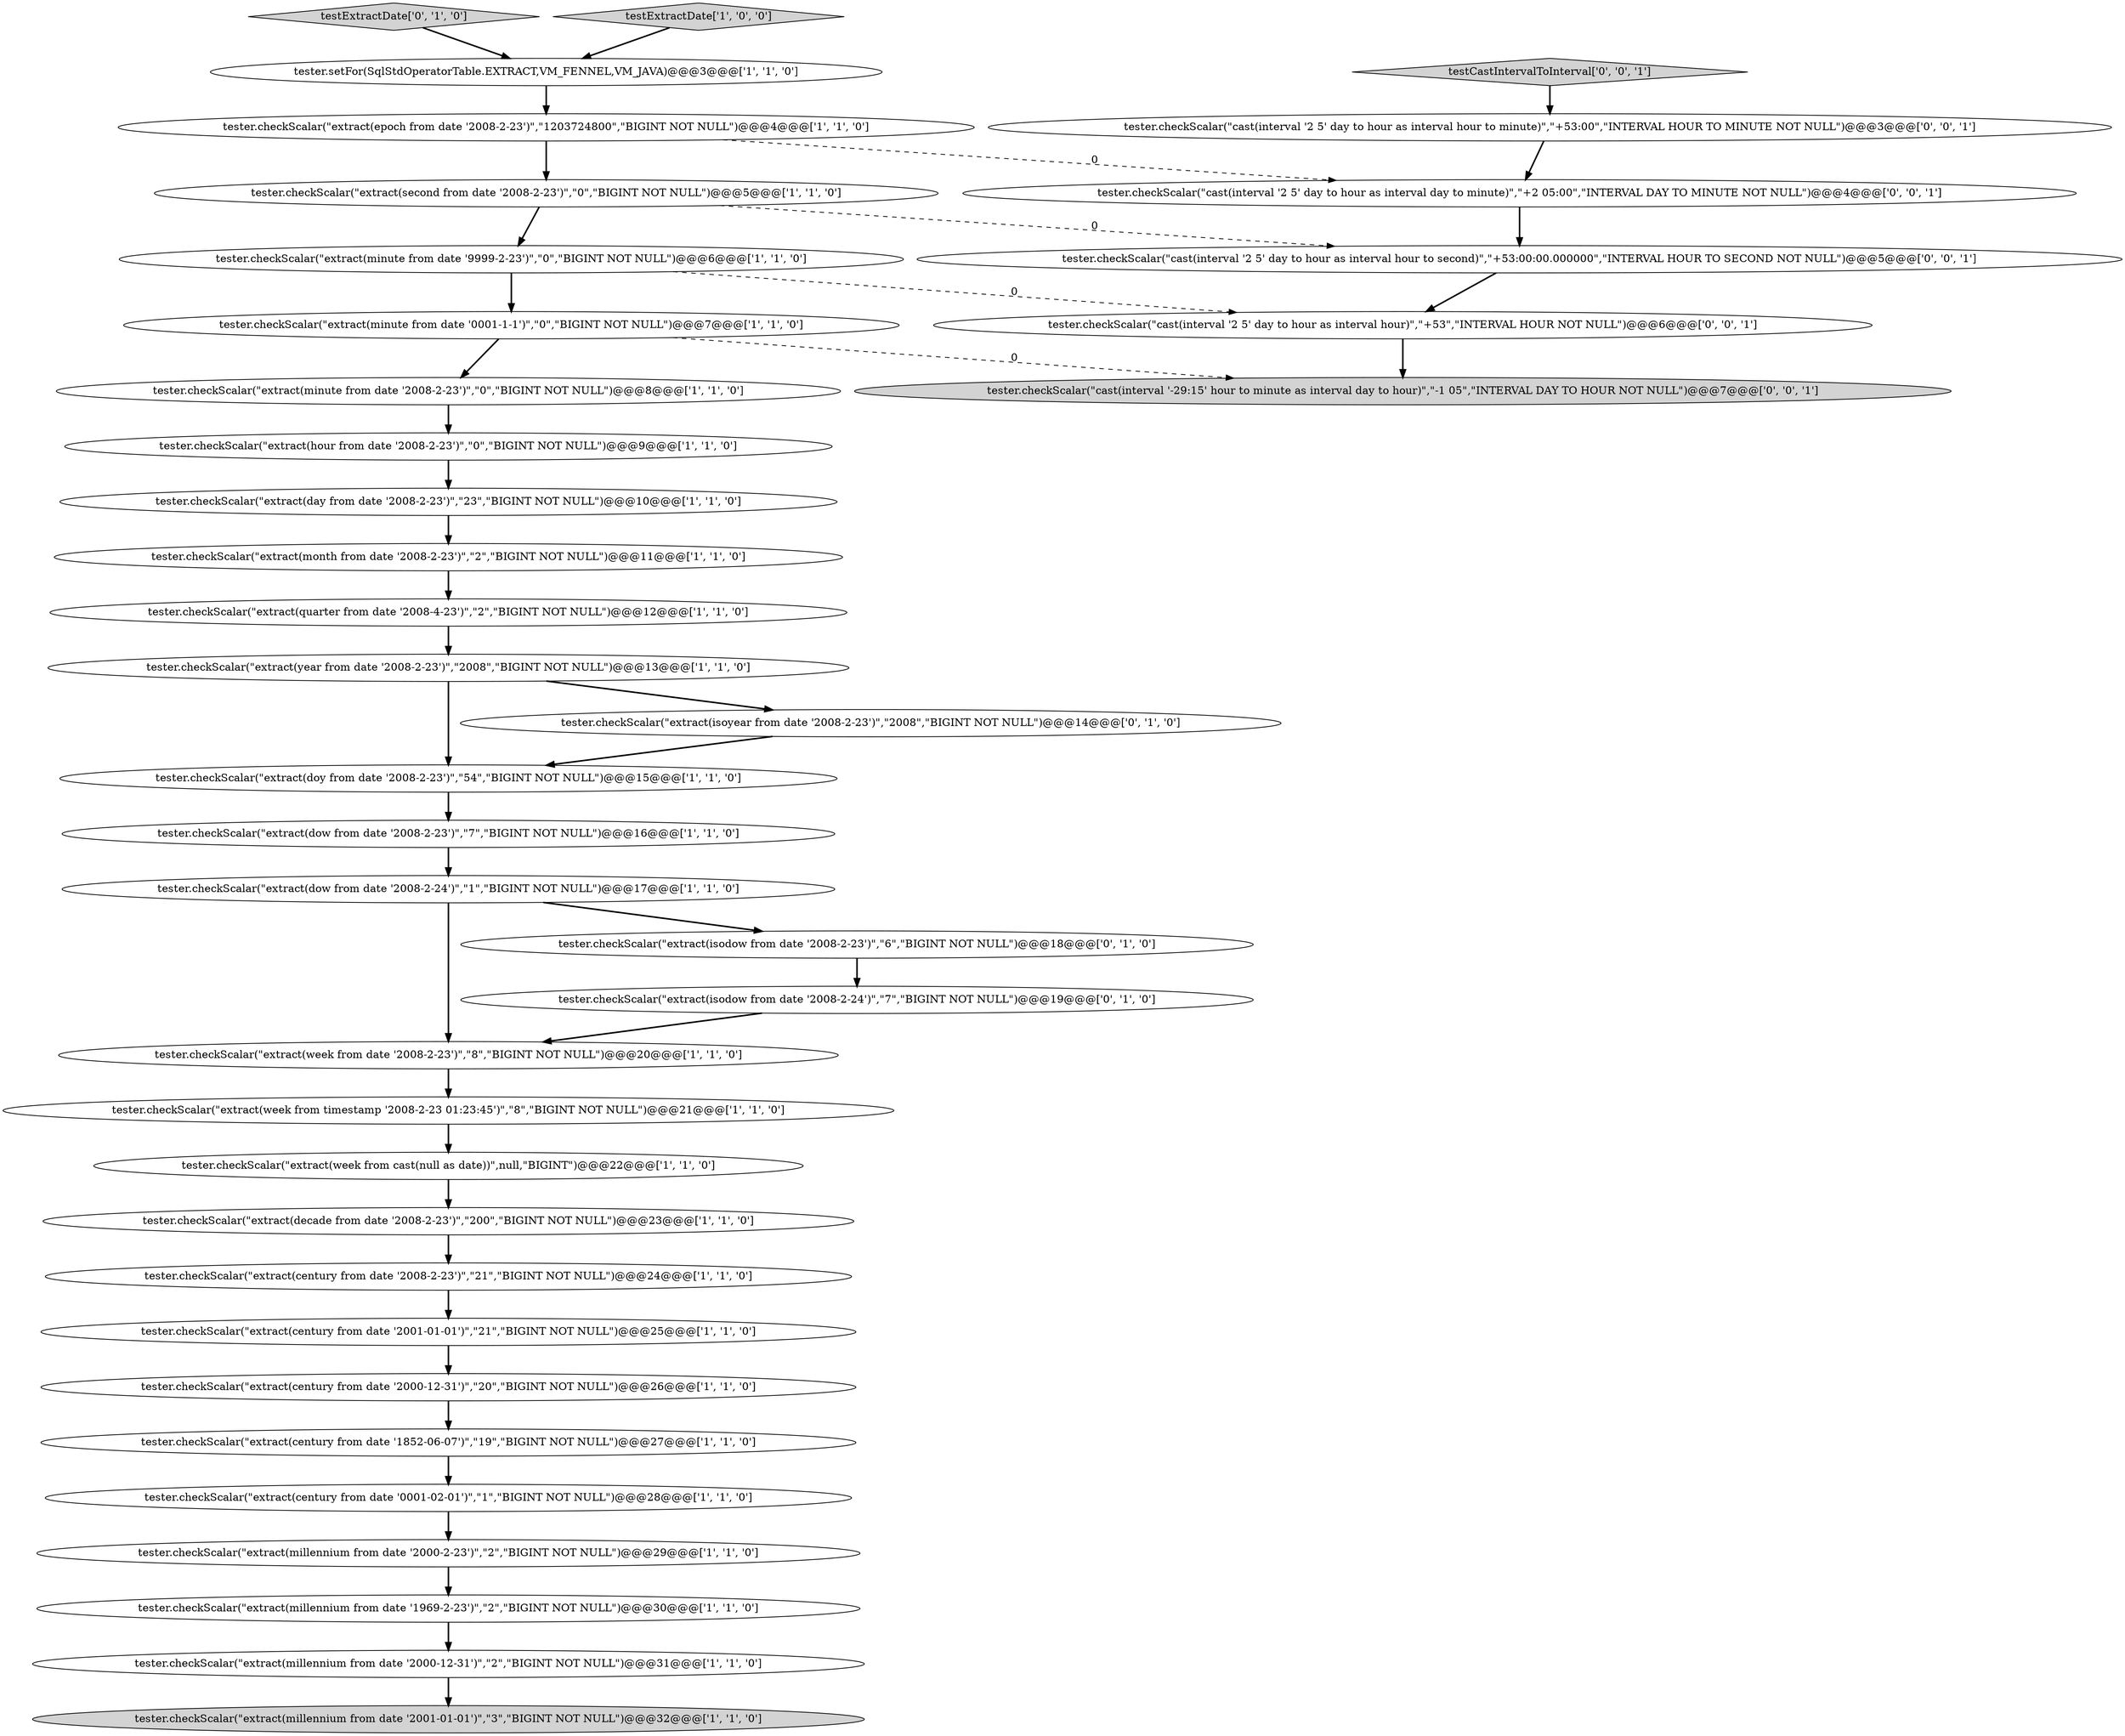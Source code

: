 digraph {
21 [style = filled, label = "tester.checkScalar(\"extract(day from date '2008-2-23')\",\"23\",\"BIGINT NOT NULL\")@@@10@@@['1', '1', '0']", fillcolor = white, shape = ellipse image = "AAA0AAABBB1BBB"];
2 [style = filled, label = "tester.checkScalar(\"extract(week from timestamp '2008-2-23 01:23:45')\",\"8\",\"BIGINT NOT NULL\")@@@21@@@['1', '1', '0']", fillcolor = white, shape = ellipse image = "AAA0AAABBB1BBB"];
13 [style = filled, label = "tester.checkScalar(\"extract(millennium from date '2000-12-31')\",\"2\",\"BIGINT NOT NULL\")@@@31@@@['1', '1', '0']", fillcolor = white, shape = ellipse image = "AAA0AAABBB1BBB"];
8 [style = filled, label = "tester.checkScalar(\"extract(epoch from date '2008-2-23')\",\"1203724800\",\"BIGINT NOT NULL\")@@@4@@@['1', '1', '0']", fillcolor = white, shape = ellipse image = "AAA0AAABBB1BBB"];
15 [style = filled, label = "tester.checkScalar(\"extract(minute from date '2008-2-23')\",\"0\",\"BIGINT NOT NULL\")@@@8@@@['1', '1', '0']", fillcolor = white, shape = ellipse image = "AAA0AAABBB1BBB"];
26 [style = filled, label = "tester.checkScalar(\"extract(century from date '0001-02-01')\",\"1\",\"BIGINT NOT NULL\")@@@28@@@['1', '1', '0']", fillcolor = white, shape = ellipse image = "AAA0AAABBB1BBB"];
14 [style = filled, label = "tester.checkScalar(\"extract(millennium from date '2000-2-23')\",\"2\",\"BIGINT NOT NULL\")@@@29@@@['1', '1', '0']", fillcolor = white, shape = ellipse image = "AAA0AAABBB1BBB"];
22 [style = filled, label = "tester.checkScalar(\"extract(decade from date '2008-2-23')\",\"200\",\"BIGINT NOT NULL\")@@@23@@@['1', '1', '0']", fillcolor = white, shape = ellipse image = "AAA0AAABBB1BBB"];
9 [style = filled, label = "tester.checkScalar(\"extract(dow from date '2008-2-24')\",\"1\",\"BIGINT NOT NULL\")@@@17@@@['1', '1', '0']", fillcolor = white, shape = ellipse image = "AAA0AAABBB1BBB"];
28 [style = filled, label = "testExtractDate['0', '1', '0']", fillcolor = lightgray, shape = diamond image = "AAA0AAABBB2BBB"];
18 [style = filled, label = "tester.checkScalar(\"extract(doy from date '2008-2-23')\",\"54\",\"BIGINT NOT NULL\")@@@15@@@['1', '1', '0']", fillcolor = white, shape = ellipse image = "AAA0AAABBB1BBB"];
24 [style = filled, label = "tester.checkScalar(\"extract(dow from date '2008-2-23')\",\"7\",\"BIGINT NOT NULL\")@@@16@@@['1', '1', '0']", fillcolor = white, shape = ellipse image = "AAA0AAABBB1BBB"];
32 [style = filled, label = "tester.checkScalar(\"cast(interval '2 5' day to hour as interval day to minute)\",\"+2 05:00\",\"INTERVAL DAY TO MINUTE NOT NULL\")@@@4@@@['0', '0', '1']", fillcolor = white, shape = ellipse image = "AAA0AAABBB3BBB"];
12 [style = filled, label = "tester.checkScalar(\"extract(year from date '2008-2-23')\",\"2008\",\"BIGINT NOT NULL\")@@@13@@@['1', '1', '0']", fillcolor = white, shape = ellipse image = "AAA0AAABBB1BBB"];
37 [style = filled, label = "testCastIntervalToInterval['0', '0', '1']", fillcolor = lightgray, shape = diamond image = "AAA0AAABBB3BBB"];
7 [style = filled, label = "tester.checkScalar(\"extract(second from date '2008-2-23')\",\"0\",\"BIGINT NOT NULL\")@@@5@@@['1', '1', '0']", fillcolor = white, shape = ellipse image = "AAA0AAABBB1BBB"];
25 [style = filled, label = "tester.checkScalar(\"extract(hour from date '2008-2-23')\",\"0\",\"BIGINT NOT NULL\")@@@9@@@['1', '1', '0']", fillcolor = white, shape = ellipse image = "AAA0AAABBB1BBB"];
27 [style = filled, label = "tester.checkScalar(\"extract(century from date '2001-01-01')\",\"21\",\"BIGINT NOT NULL\")@@@25@@@['1', '1', '0']", fillcolor = white, shape = ellipse image = "AAA0AAABBB1BBB"];
35 [style = filled, label = "tester.checkScalar(\"cast(interval '2 5' day to hour as interval hour to minute)\",\"+53:00\",\"INTERVAL HOUR TO MINUTE NOT NULL\")@@@3@@@['0', '0', '1']", fillcolor = white, shape = ellipse image = "AAA0AAABBB3BBB"];
33 [style = filled, label = "tester.checkScalar(\"cast(interval '-29:15' hour to minute as interval day to hour)\",\"-1 05\",\"INTERVAL DAY TO HOUR NOT NULL\")@@@7@@@['0', '0', '1']", fillcolor = lightgray, shape = ellipse image = "AAA0AAABBB3BBB"];
4 [style = filled, label = "testExtractDate['1', '0', '0']", fillcolor = lightgray, shape = diamond image = "AAA0AAABBB1BBB"];
17 [style = filled, label = "tester.setFor(SqlStdOperatorTable.EXTRACT,VM_FENNEL,VM_JAVA)@@@3@@@['1', '1', '0']", fillcolor = white, shape = ellipse image = "AAA0AAABBB1BBB"];
29 [style = filled, label = "tester.checkScalar(\"extract(isodow from date '2008-2-24')\",\"7\",\"BIGINT NOT NULL\")@@@19@@@['0', '1', '0']", fillcolor = white, shape = ellipse image = "AAA1AAABBB2BBB"];
36 [style = filled, label = "tester.checkScalar(\"cast(interval '2 5' day to hour as interval hour)\",\"+53\",\"INTERVAL HOUR NOT NULL\")@@@6@@@['0', '0', '1']", fillcolor = white, shape = ellipse image = "AAA0AAABBB3BBB"];
3 [style = filled, label = "tester.checkScalar(\"extract(week from date '2008-2-23')\",\"8\",\"BIGINT NOT NULL\")@@@20@@@['1', '1', '0']", fillcolor = white, shape = ellipse image = "AAA0AAABBB1BBB"];
20 [style = filled, label = "tester.checkScalar(\"extract(century from date '2008-2-23')\",\"21\",\"BIGINT NOT NULL\")@@@24@@@['1', '1', '0']", fillcolor = white, shape = ellipse image = "AAA0AAABBB1BBB"];
23 [style = filled, label = "tester.checkScalar(\"extract(minute from date '9999-2-23')\",\"0\",\"BIGINT NOT NULL\")@@@6@@@['1', '1', '0']", fillcolor = white, shape = ellipse image = "AAA0AAABBB1BBB"];
0 [style = filled, label = "tester.checkScalar(\"extract(quarter from date '2008-4-23')\",\"2\",\"BIGINT NOT NULL\")@@@12@@@['1', '1', '0']", fillcolor = white, shape = ellipse image = "AAA0AAABBB1BBB"];
1 [style = filled, label = "tester.checkScalar(\"extract(week from cast(null as date))\",null,\"BIGINT\")@@@22@@@['1', '1', '0']", fillcolor = white, shape = ellipse image = "AAA0AAABBB1BBB"];
16 [style = filled, label = "tester.checkScalar(\"extract(minute from date '0001-1-1')\",\"0\",\"BIGINT NOT NULL\")@@@7@@@['1', '1', '0']", fillcolor = white, shape = ellipse image = "AAA0AAABBB1BBB"];
6 [style = filled, label = "tester.checkScalar(\"extract(century from date '1852-06-07')\",\"19\",\"BIGINT NOT NULL\")@@@27@@@['1', '1', '0']", fillcolor = white, shape = ellipse image = "AAA0AAABBB1BBB"];
31 [style = filled, label = "tester.checkScalar(\"extract(isoyear from date '2008-2-23')\",\"2008\",\"BIGINT NOT NULL\")@@@14@@@['0', '1', '0']", fillcolor = white, shape = ellipse image = "AAA1AAABBB2BBB"];
10 [style = filled, label = "tester.checkScalar(\"extract(month from date '2008-2-23')\",\"2\",\"BIGINT NOT NULL\")@@@11@@@['1', '1', '0']", fillcolor = white, shape = ellipse image = "AAA0AAABBB1BBB"];
34 [style = filled, label = "tester.checkScalar(\"cast(interval '2 5' day to hour as interval hour to second)\",\"+53:00:00.000000\",\"INTERVAL HOUR TO SECOND NOT NULL\")@@@5@@@['0', '0', '1']", fillcolor = white, shape = ellipse image = "AAA0AAABBB3BBB"];
5 [style = filled, label = "tester.checkScalar(\"extract(century from date '2000-12-31')\",\"20\",\"BIGINT NOT NULL\")@@@26@@@['1', '1', '0']", fillcolor = white, shape = ellipse image = "AAA0AAABBB1BBB"];
19 [style = filled, label = "tester.checkScalar(\"extract(millennium from date '2001-01-01')\",\"3\",\"BIGINT NOT NULL\")@@@32@@@['1', '1', '0']", fillcolor = lightgray, shape = ellipse image = "AAA0AAABBB1BBB"];
11 [style = filled, label = "tester.checkScalar(\"extract(millennium from date '1969-2-23')\",\"2\",\"BIGINT NOT NULL\")@@@30@@@['1', '1', '0']", fillcolor = white, shape = ellipse image = "AAA0AAABBB1BBB"];
30 [style = filled, label = "tester.checkScalar(\"extract(isodow from date '2008-2-23')\",\"6\",\"BIGINT NOT NULL\")@@@18@@@['0', '1', '0']", fillcolor = white, shape = ellipse image = "AAA1AAABBB2BBB"];
7->23 [style = bold, label=""];
20->27 [style = bold, label=""];
29->3 [style = bold, label=""];
13->19 [style = bold, label=""];
3->2 [style = bold, label=""];
7->34 [style = dashed, label="0"];
18->24 [style = bold, label=""];
6->26 [style = bold, label=""];
37->35 [style = bold, label=""];
9->3 [style = bold, label=""];
16->15 [style = bold, label=""];
23->16 [style = bold, label=""];
34->36 [style = bold, label=""];
4->17 [style = bold, label=""];
31->18 [style = bold, label=""];
22->20 [style = bold, label=""];
14->11 [style = bold, label=""];
9->30 [style = bold, label=""];
26->14 [style = bold, label=""];
21->10 [style = bold, label=""];
35->32 [style = bold, label=""];
12->31 [style = bold, label=""];
25->21 [style = bold, label=""];
0->12 [style = bold, label=""];
8->32 [style = dashed, label="0"];
23->36 [style = dashed, label="0"];
27->5 [style = bold, label=""];
2->1 [style = bold, label=""];
12->18 [style = bold, label=""];
11->13 [style = bold, label=""];
17->8 [style = bold, label=""];
24->9 [style = bold, label=""];
36->33 [style = bold, label=""];
8->7 [style = bold, label=""];
16->33 [style = dashed, label="0"];
32->34 [style = bold, label=""];
1->22 [style = bold, label=""];
15->25 [style = bold, label=""];
10->0 [style = bold, label=""];
5->6 [style = bold, label=""];
30->29 [style = bold, label=""];
28->17 [style = bold, label=""];
}
